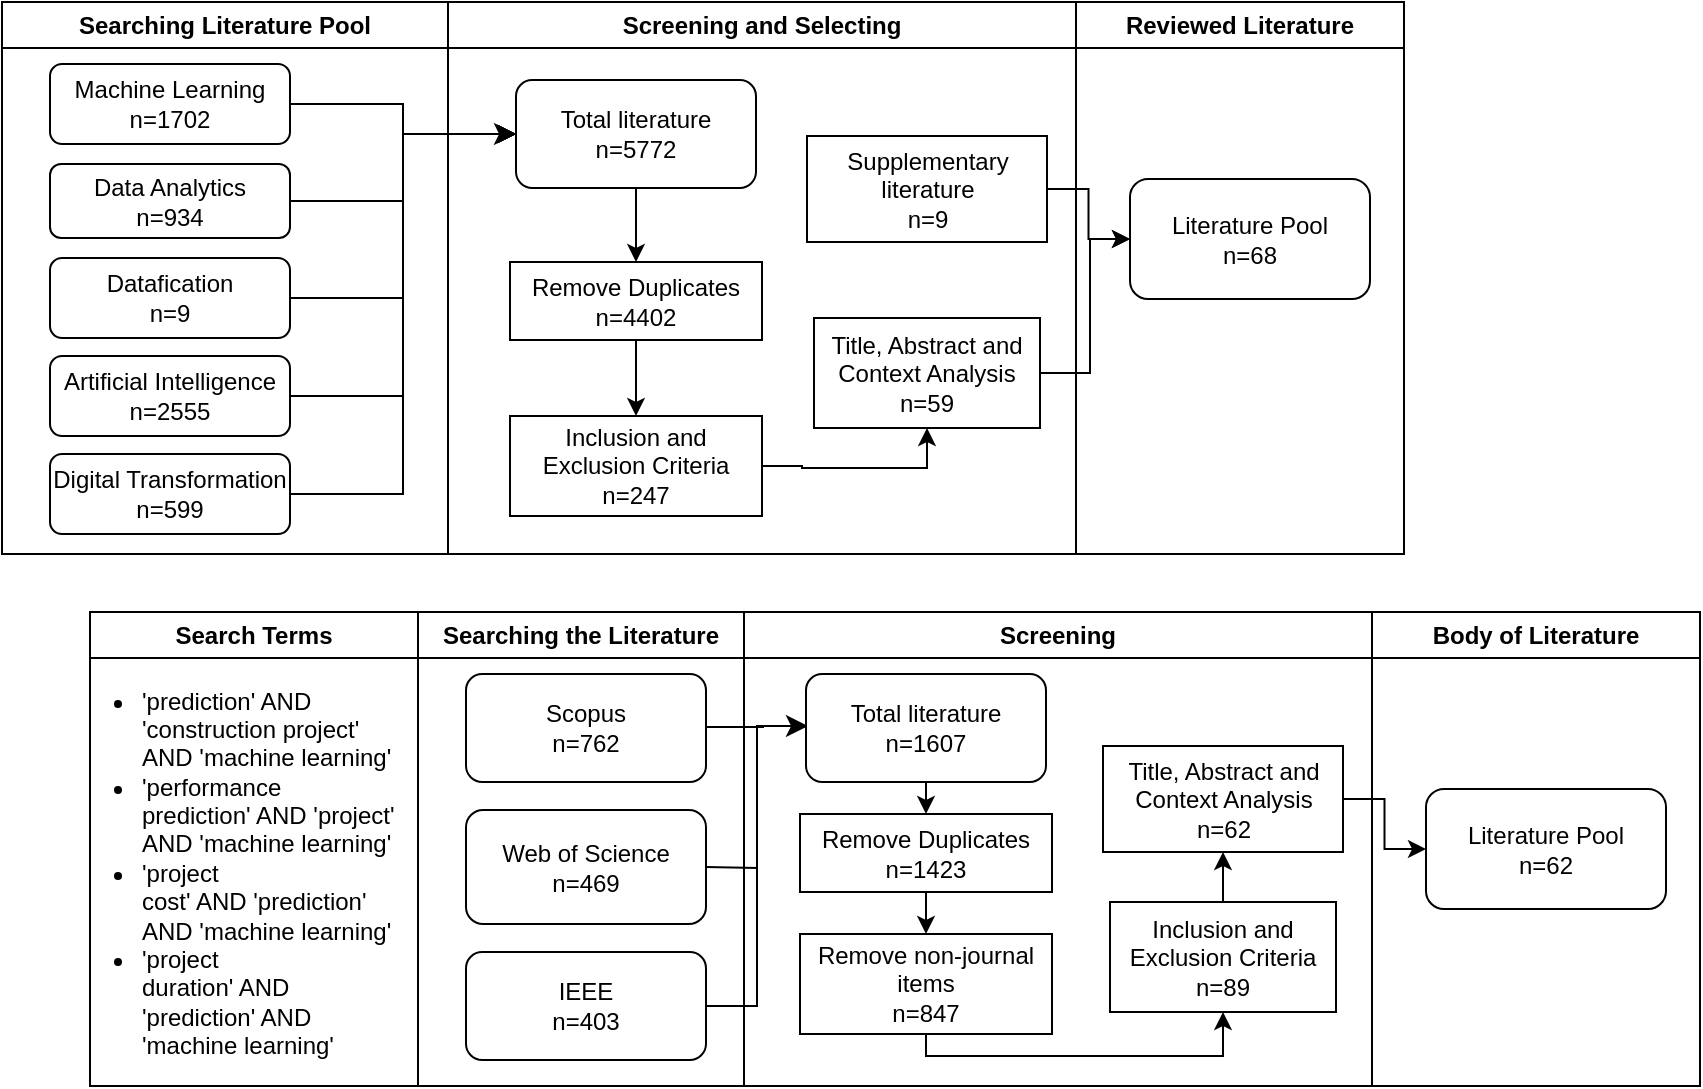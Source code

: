 <mxfile version="22.1.16" type="github" pages="2">
  <diagram name="Page-1" id="Y3MSRMU1QuGR4138dJbL">
    <mxGraphModel dx="936" dy="679" grid="0" gridSize="10" guides="1" tooltips="1" connect="1" arrows="1" fold="1" page="1" pageScale="1" pageWidth="827" pageHeight="1169" math="0" shadow="0">
      <root>
        <mxCell id="0" />
        <mxCell id="1" parent="0" />
        <mxCell id="XcS65sXRcS4xSGwp1r07-15" value="Search Terms" style="swimlane;whiteSpace=wrap;html=1;" parent="1" vertex="1">
          <mxGeometry x="72" y="488" width="164" height="237" as="geometry" />
        </mxCell>
        <mxCell id="XcS65sXRcS4xSGwp1r07-34" value="&lt;ul&gt;&lt;li&gt;&#39;prediction&#39; AND &#39;construction project&#39; AND &#39;machine learning&#39;&lt;br&gt;&lt;/li&gt;&lt;li&gt;&#39;performance&lt;br&gt;prediction&#39; AND &#39;project&#39; AND &#39;machine learning&#39;&lt;br&gt;&lt;/li&gt;&lt;li&gt;&#39;project&lt;br/&gt;cost&#39; AND &#39;prediction&#39; AND &#39;machine learning&#39;&lt;br&gt;&lt;/li&gt;&lt;li&gt;&#39;project&lt;br/&gt;duration&#39; AND &#39;prediction&#39; AND &#39;machine learning&#39;&lt;br&gt;&lt;/li&gt;&lt;/ul&gt;" style="text;strokeColor=none;fillColor=none;html=1;whiteSpace=wrap;verticalAlign=middle;overflow=hidden;" parent="XcS65sXRcS4xSGwp1r07-15" vertex="1">
          <mxGeometry x="-16" y="23" width="172" height="204" as="geometry" />
        </mxCell>
        <mxCell id="XcS65sXRcS4xSGwp1r07-16" value="Searching the Literature" style="swimlane;whiteSpace=wrap;html=1;startSize=23;" parent="1" vertex="1">
          <mxGeometry x="236" y="488" width="163" height="237" as="geometry" />
        </mxCell>
        <mxCell id="XcS65sXRcS4xSGwp1r07-21" value="IEEE&lt;br&gt;n=403" style="rounded=1;whiteSpace=wrap;html=1;" parent="XcS65sXRcS4xSGwp1r07-16" vertex="1">
          <mxGeometry x="24" y="170" width="120" height="54" as="geometry" />
        </mxCell>
        <mxCell id="XcS65sXRcS4xSGwp1r07-22" value="Web of Science&lt;br&gt;n=469" style="rounded=1;whiteSpace=wrap;html=1;" parent="XcS65sXRcS4xSGwp1r07-16" vertex="1">
          <mxGeometry x="24" y="99" width="120" height="57" as="geometry" />
        </mxCell>
        <mxCell id="XcS65sXRcS4xSGwp1r07-23" value="Scopus&lt;br&gt;n=762" style="rounded=1;whiteSpace=wrap;html=1;" parent="XcS65sXRcS4xSGwp1r07-16" vertex="1">
          <mxGeometry x="24" y="31" width="120" height="54" as="geometry" />
        </mxCell>
        <mxCell id="XcS65sXRcS4xSGwp1r07-35" value="" style="edgeStyle=elbowEdgeStyle;elbow=horizontal;endArrow=classic;html=1;curved=0;rounded=0;endSize=8;startSize=8;exitX=1;exitY=0.5;exitDx=0;exitDy=0;" parent="XcS65sXRcS4xSGwp1r07-16" source="XcS65sXRcS4xSGwp1r07-21" edge="1">
          <mxGeometry width="50" height="50" relative="1" as="geometry">
            <mxPoint x="148" y="203" as="sourcePoint" />
            <mxPoint x="195" y="57" as="targetPoint" />
            <Array as="points" />
          </mxGeometry>
        </mxCell>
        <mxCell id="XcS65sXRcS4xSGwp1r07-40" value="" style="endArrow=none;html=1;rounded=0;exitX=1;exitY=0.5;exitDx=0;exitDy=0;" parent="XcS65sXRcS4xSGwp1r07-16" edge="1">
          <mxGeometry width="50" height="50" relative="1" as="geometry">
            <mxPoint x="144" y="57.5" as="sourcePoint" />
            <mxPoint x="173" y="57.5" as="targetPoint" />
            <Array as="points" />
          </mxGeometry>
        </mxCell>
        <mxCell id="XcS65sXRcS4xSGwp1r07-20" value="Screening" style="swimlane;whiteSpace=wrap;html=1;" parent="1" vertex="1">
          <mxGeometry x="399" y="488" width="314" height="237" as="geometry" />
        </mxCell>
        <mxCell id="XcS65sXRcS4xSGwp1r07-38" value="" style="endArrow=none;html=1;rounded=0;exitX=1;exitY=0.5;exitDx=0;exitDy=0;" parent="XcS65sXRcS4xSGwp1r07-20" source="XcS65sXRcS4xSGwp1r07-22" edge="1">
          <mxGeometry width="50" height="50" relative="1" as="geometry">
            <mxPoint x="-19" y="135" as="sourcePoint" />
            <mxPoint x="7" y="128" as="targetPoint" />
            <Array as="points" />
          </mxGeometry>
        </mxCell>
        <mxCell id="XcS65sXRcS4xSGwp1r07-27" value="Total literature&lt;br&gt;n=1607" style="rounded=1;whiteSpace=wrap;html=1;" parent="XcS65sXRcS4xSGwp1r07-20" vertex="1">
          <mxGeometry x="31" y="31" width="120" height="54" as="geometry" />
        </mxCell>
        <mxCell id="XcS65sXRcS4xSGwp1r07-48" value="" style="edgeStyle=orthogonalEdgeStyle;rounded=0;orthogonalLoop=1;jettySize=auto;html=1;" parent="XcS65sXRcS4xSGwp1r07-20" source="XcS65sXRcS4xSGwp1r07-41" target="XcS65sXRcS4xSGwp1r07-43" edge="1">
          <mxGeometry relative="1" as="geometry" />
        </mxCell>
        <mxCell id="XcS65sXRcS4xSGwp1r07-41" value="Remove Duplicates&lt;br&gt;n=1423" style="rounded=0;whiteSpace=wrap;html=1;" parent="XcS65sXRcS4xSGwp1r07-20" vertex="1">
          <mxGeometry x="28" y="101" width="126" height="39" as="geometry" />
        </mxCell>
        <mxCell id="XcS65sXRcS4xSGwp1r07-42" value="" style="endArrow=classic;html=1;rounded=0;exitX=0.5;exitY=1;exitDx=0;exitDy=0;entryX=0.5;entryY=0;entryDx=0;entryDy=0;" parent="XcS65sXRcS4xSGwp1r07-20" source="XcS65sXRcS4xSGwp1r07-27" target="XcS65sXRcS4xSGwp1r07-41" edge="1">
          <mxGeometry width="50" height="50" relative="1" as="geometry">
            <mxPoint x="-38" y="280" as="sourcePoint" />
            <mxPoint x="12" y="230" as="targetPoint" />
          </mxGeometry>
        </mxCell>
        <mxCell id="XcS65sXRcS4xSGwp1r07-55" style="edgeStyle=orthogonalEdgeStyle;rounded=0;orthogonalLoop=1;jettySize=auto;html=1;entryX=0.5;entryY=1;entryDx=0;entryDy=0;" parent="XcS65sXRcS4xSGwp1r07-20" source="XcS65sXRcS4xSGwp1r07-43" target="XcS65sXRcS4xSGwp1r07-45" edge="1">
          <mxGeometry relative="1" as="geometry">
            <mxPoint x="113" y="229" as="targetPoint" />
            <Array as="points">
              <mxPoint x="91" y="222" />
              <mxPoint x="240" y="222" />
            </Array>
          </mxGeometry>
        </mxCell>
        <mxCell id="XcS65sXRcS4xSGwp1r07-43" value="Remove non-journal items&lt;br&gt;n=847" style="rounded=0;whiteSpace=wrap;html=1;" parent="XcS65sXRcS4xSGwp1r07-20" vertex="1">
          <mxGeometry x="28" y="161" width="126" height="50" as="geometry" />
        </mxCell>
        <mxCell id="XcS65sXRcS4xSGwp1r07-57" value="" style="edgeStyle=orthogonalEdgeStyle;rounded=0;orthogonalLoop=1;jettySize=auto;html=1;" parent="XcS65sXRcS4xSGwp1r07-20" source="XcS65sXRcS4xSGwp1r07-45" target="XcS65sXRcS4xSGwp1r07-56" edge="1">
          <mxGeometry relative="1" as="geometry" />
        </mxCell>
        <mxCell id="XcS65sXRcS4xSGwp1r07-45" value="Inclusion and Exclusion Criteria&lt;br&gt;n=89" style="rounded=0;whiteSpace=wrap;html=1;" parent="XcS65sXRcS4xSGwp1r07-20" vertex="1">
          <mxGeometry x="183" y="145" width="113" height="55" as="geometry" />
        </mxCell>
        <mxCell id="XcS65sXRcS4xSGwp1r07-56" value="Title, Abstract and Context Analysis&lt;br&gt;n=62" style="whiteSpace=wrap;html=1;rounded=0;" parent="XcS65sXRcS4xSGwp1r07-20" vertex="1">
          <mxGeometry x="179.5" y="67" width="120" height="53" as="geometry" />
        </mxCell>
        <mxCell id="XcS65sXRcS4xSGwp1r07-24" value="Body of Literature" style="swimlane;whiteSpace=wrap;html=1;" parent="1" vertex="1">
          <mxGeometry x="713" y="488" width="164" height="237" as="geometry" />
        </mxCell>
        <mxCell id="XcS65sXRcS4xSGwp1r07-58" value="Literature Pool&lt;br&gt;n=62" style="rounded=1;whiteSpace=wrap;html=1;" parent="XcS65sXRcS4xSGwp1r07-24" vertex="1">
          <mxGeometry x="27" y="88.5" width="120" height="60" as="geometry" />
        </mxCell>
        <mxCell id="XcS65sXRcS4xSGwp1r07-59" value="" style="edgeStyle=orthogonalEdgeStyle;rounded=0;orthogonalLoop=1;jettySize=auto;html=1;" parent="1" source="XcS65sXRcS4xSGwp1r07-56" target="XcS65sXRcS4xSGwp1r07-58" edge="1">
          <mxGeometry relative="1" as="geometry" />
        </mxCell>
        <mxCell id="hQWmsBoflfajF91AkxQe-1" value="Searching Literature Pool" style="swimlane;whiteSpace=wrap;html=1;startSize=23;" vertex="1" parent="1">
          <mxGeometry x="28" y="183" width="223" height="276" as="geometry">
            <mxRectangle x="28" y="183" width="181" height="26" as="alternateBounds" />
          </mxGeometry>
        </mxCell>
        <mxCell id="hQWmsBoflfajF91AkxQe-2" value="Artificial Intelligence&lt;br&gt;n=2555" style="rounded=1;whiteSpace=wrap;html=1;" vertex="1" parent="hQWmsBoflfajF91AkxQe-1">
          <mxGeometry x="24" y="177" width="120" height="40" as="geometry" />
        </mxCell>
        <mxCell id="hQWmsBoflfajF91AkxQe-3" value="Datafication&lt;br&gt;n=9" style="rounded=1;whiteSpace=wrap;html=1;" vertex="1" parent="hQWmsBoflfajF91AkxQe-1">
          <mxGeometry x="24" y="128" width="120" height="40" as="geometry" />
        </mxCell>
        <mxCell id="hQWmsBoflfajF91AkxQe-4" value="Machine Learning&lt;br&gt;n=1702" style="rounded=1;whiteSpace=wrap;html=1;" vertex="1" parent="hQWmsBoflfajF91AkxQe-1">
          <mxGeometry x="24" y="31" width="120" height="40" as="geometry" />
        </mxCell>
        <mxCell id="hQWmsBoflfajF91AkxQe-21" value="Data Analytics&lt;br&gt;n=934" style="rounded=1;whiteSpace=wrap;html=1;" vertex="1" parent="hQWmsBoflfajF91AkxQe-1">
          <mxGeometry x="24" y="81" width="120" height="37" as="geometry" />
        </mxCell>
        <mxCell id="hQWmsBoflfajF91AkxQe-23" value="Digital Transformation&lt;br&gt;n=599" style="rounded=1;whiteSpace=wrap;html=1;" vertex="1" parent="hQWmsBoflfajF91AkxQe-1">
          <mxGeometry x="24" y="226" width="120" height="40" as="geometry" />
        </mxCell>
        <mxCell id="hQWmsBoflfajF91AkxQe-7" value="Screening and Selecting" style="swimlane;whiteSpace=wrap;html=1;" vertex="1" parent="1">
          <mxGeometry x="251" y="183" width="314" height="276" as="geometry" />
        </mxCell>
        <mxCell id="hQWmsBoflfajF91AkxQe-9" value="Total literature&lt;br&gt;n=5772" style="rounded=1;whiteSpace=wrap;html=1;" vertex="1" parent="hQWmsBoflfajF91AkxQe-7">
          <mxGeometry x="34" y="39" width="120" height="54" as="geometry" />
        </mxCell>
        <mxCell id="hQWmsBoflfajF91AkxQe-10" value="" style="edgeStyle=orthogonalEdgeStyle;rounded=0;orthogonalLoop=1;jettySize=auto;html=1;" edge="1" parent="hQWmsBoflfajF91AkxQe-7" source="hQWmsBoflfajF91AkxQe-11" target="hQWmsBoflfajF91AkxQe-14">
          <mxGeometry relative="1" as="geometry" />
        </mxCell>
        <mxCell id="hQWmsBoflfajF91AkxQe-11" value="Remove Duplicates&lt;br&gt;n=4402" style="rounded=0;whiteSpace=wrap;html=1;" vertex="1" parent="hQWmsBoflfajF91AkxQe-7">
          <mxGeometry x="31" y="130" width="126" height="39" as="geometry" />
        </mxCell>
        <mxCell id="hQWmsBoflfajF91AkxQe-12" value="" style="endArrow=classic;html=1;rounded=0;exitX=0.5;exitY=1;exitDx=0;exitDy=0;entryX=0.5;entryY=0;entryDx=0;entryDy=0;" edge="1" parent="hQWmsBoflfajF91AkxQe-7" source="hQWmsBoflfajF91AkxQe-9" target="hQWmsBoflfajF91AkxQe-11">
          <mxGeometry width="50" height="50" relative="1" as="geometry">
            <mxPoint x="-38" y="280" as="sourcePoint" />
            <mxPoint x="12" y="230" as="targetPoint" />
          </mxGeometry>
        </mxCell>
        <mxCell id="hQWmsBoflfajF91AkxQe-14" value="Inclusion and Exclusion Criteria&lt;br&gt;n=247" style="rounded=0;whiteSpace=wrap;html=1;" vertex="1" parent="hQWmsBoflfajF91AkxQe-7">
          <mxGeometry x="31" y="207" width="126" height="50" as="geometry" />
        </mxCell>
        <mxCell id="hQWmsBoflfajF91AkxQe-16" value="Title, Abstract and Context Analysis&lt;br&gt;n=59" style="rounded=0;whiteSpace=wrap;html=1;" vertex="1" parent="hQWmsBoflfajF91AkxQe-7">
          <mxGeometry x="183" y="158" width="113" height="55" as="geometry" />
        </mxCell>
        <mxCell id="hQWmsBoflfajF91AkxQe-17" value="Supplementary literature&lt;br&gt;n=9" style="whiteSpace=wrap;html=1;rounded=0;" vertex="1" parent="hQWmsBoflfajF91AkxQe-7">
          <mxGeometry x="179.5" y="67" width="120" height="53" as="geometry" />
        </mxCell>
        <mxCell id="hQWmsBoflfajF91AkxQe-29" value="" style="edgeStyle=orthogonalEdgeStyle;rounded=0;orthogonalLoop=1;jettySize=auto;html=1;entryX=0.5;entryY=1;entryDx=0;entryDy=0;" edge="1" parent="hQWmsBoflfajF91AkxQe-7" source="hQWmsBoflfajF91AkxQe-14" target="hQWmsBoflfajF91AkxQe-16">
          <mxGeometry relative="1" as="geometry" />
        </mxCell>
        <mxCell id="hQWmsBoflfajF91AkxQe-18" value="Reviewed Literature" style="swimlane;whiteSpace=wrap;html=1;" vertex="1" parent="1">
          <mxGeometry x="565" y="183" width="164" height="276" as="geometry">
            <mxRectangle x="565" y="183" width="174" height="26" as="alternateBounds" />
          </mxGeometry>
        </mxCell>
        <mxCell id="hQWmsBoflfajF91AkxQe-19" value="Literature Pool&lt;br&gt;n=68" style="rounded=1;whiteSpace=wrap;html=1;" vertex="1" parent="hQWmsBoflfajF91AkxQe-18">
          <mxGeometry x="27" y="88.5" width="120" height="60" as="geometry" />
        </mxCell>
        <mxCell id="hQWmsBoflfajF91AkxQe-20" value="" style="edgeStyle=orthogonalEdgeStyle;rounded=0;orthogonalLoop=1;jettySize=auto;html=1;" edge="1" parent="1" source="hQWmsBoflfajF91AkxQe-17" target="hQWmsBoflfajF91AkxQe-19">
          <mxGeometry relative="1" as="geometry" />
        </mxCell>
        <mxCell id="hQWmsBoflfajF91AkxQe-24" style="edgeStyle=orthogonalEdgeStyle;rounded=0;orthogonalLoop=1;jettySize=auto;html=1;exitX=1;exitY=0.5;exitDx=0;exitDy=0;entryX=0;entryY=0.5;entryDx=0;entryDy=0;" edge="1" parent="1" source="hQWmsBoflfajF91AkxQe-23" target="hQWmsBoflfajF91AkxQe-9">
          <mxGeometry relative="1" as="geometry" />
        </mxCell>
        <mxCell id="hQWmsBoflfajF91AkxQe-25" value="" style="edgeStyle=orthogonalEdgeStyle;rounded=0;orthogonalLoop=1;jettySize=auto;html=1;entryX=0;entryY=0.5;entryDx=0;entryDy=0;" edge="1" parent="1" source="hQWmsBoflfajF91AkxQe-3" target="hQWmsBoflfajF91AkxQe-9">
          <mxGeometry relative="1" as="geometry" />
        </mxCell>
        <mxCell id="hQWmsBoflfajF91AkxQe-26" value="" style="edgeStyle=orthogonalEdgeStyle;rounded=0;orthogonalLoop=1;jettySize=auto;html=1;entryX=0;entryY=0.5;entryDx=0;entryDy=0;" edge="1" parent="1" source="hQWmsBoflfajF91AkxQe-21" target="hQWmsBoflfajF91AkxQe-9">
          <mxGeometry relative="1" as="geometry" />
        </mxCell>
        <mxCell id="hQWmsBoflfajF91AkxQe-27" value="" style="edgeStyle=orthogonalEdgeStyle;rounded=0;orthogonalLoop=1;jettySize=auto;html=1;" edge="1" parent="1" source="hQWmsBoflfajF91AkxQe-4" target="hQWmsBoflfajF91AkxQe-9">
          <mxGeometry relative="1" as="geometry" />
        </mxCell>
        <mxCell id="hQWmsBoflfajF91AkxQe-5" value="" style="edgeStyle=elbowEdgeStyle;elbow=horizontal;endArrow=classic;html=1;curved=0;rounded=0;endSize=8;startSize=8;exitX=1;exitY=0.5;exitDx=0;exitDy=0;entryX=0;entryY=0.5;entryDx=0;entryDy=0;" edge="1" parent="1" source="hQWmsBoflfajF91AkxQe-2" target="hQWmsBoflfajF91AkxQe-9">
          <mxGeometry width="50" height="50" relative="1" as="geometry">
            <mxPoint x="176" y="386" as="sourcePoint" />
            <mxPoint x="281" y="242" as="targetPoint" />
            <Array as="points" />
          </mxGeometry>
        </mxCell>
        <mxCell id="hQWmsBoflfajF91AkxQe-31" value="" style="edgeStyle=orthogonalEdgeStyle;rounded=0;orthogonalLoop=1;jettySize=auto;html=1;entryX=0;entryY=0.5;entryDx=0;entryDy=0;" edge="1" parent="1" source="hQWmsBoflfajF91AkxQe-16" target="hQWmsBoflfajF91AkxQe-19">
          <mxGeometry relative="1" as="geometry">
            <Array as="points">
              <mxPoint x="572" y="369" />
              <mxPoint x="572" y="301" />
            </Array>
          </mxGeometry>
        </mxCell>
      </root>
    </mxGraphModel>
  </diagram>
  <diagram id="vEAAp5H_wWVbeyviqGUY" name="Page-2">
    <mxGraphModel dx="680" dy="783" grid="1" gridSize="10" guides="1" tooltips="1" connect="1" arrows="1" fold="1" page="1" pageScale="1" pageWidth="827" pageHeight="1169" math="0" shadow="0">
      <root>
        <mxCell id="0" />
        <mxCell id="1" parent="0" />
      </root>
    </mxGraphModel>
  </diagram>
</mxfile>
